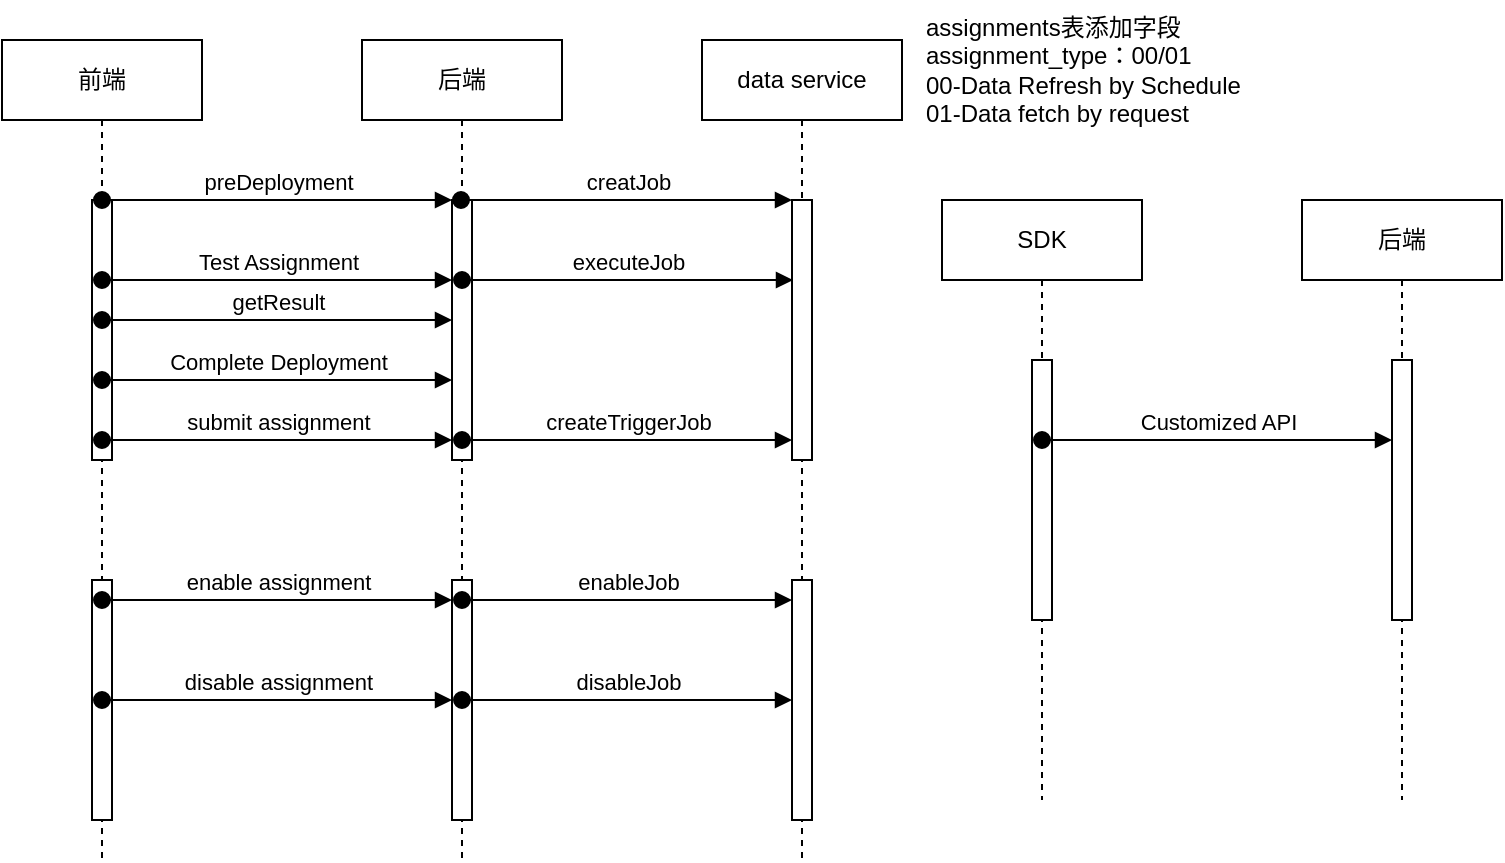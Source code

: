<mxfile version="21.5.0" type="github">
  <diagram name="Page-1" id="7QetwW7pCA-he-E6Pq1_">
    <mxGraphModel dx="954" dy="538" grid="1" gridSize="10" guides="1" tooltips="1" connect="1" arrows="1" fold="1" page="1" pageScale="1" pageWidth="850" pageHeight="1100" math="0" shadow="0">
      <root>
        <mxCell id="0" />
        <mxCell id="1" parent="0" />
        <mxCell id="NZYSf9MTEoQ4en8vfmwZ-1" value="前端" style="shape=umlLifeline;perimeter=lifelinePerimeter;whiteSpace=wrap;html=1;container=1;dropTarget=0;collapsible=0;recursiveResize=0;outlineConnect=0;portConstraint=eastwest;newEdgeStyle={&quot;edgeStyle&quot;:&quot;elbowEdgeStyle&quot;,&quot;elbow&quot;:&quot;vertical&quot;,&quot;curved&quot;:0,&quot;rounded&quot;:0};" vertex="1" parent="1">
          <mxGeometry x="130" y="70" width="100" height="410" as="geometry" />
        </mxCell>
        <mxCell id="NZYSf9MTEoQ4en8vfmwZ-6" value="" style="html=1;points=[];perimeter=orthogonalPerimeter;outlineConnect=0;targetShapes=umlLifeline;portConstraint=eastwest;newEdgeStyle={&quot;edgeStyle&quot;:&quot;elbowEdgeStyle&quot;,&quot;elbow&quot;:&quot;vertical&quot;,&quot;curved&quot;:0,&quot;rounded&quot;:0};" vertex="1" parent="NZYSf9MTEoQ4en8vfmwZ-1">
          <mxGeometry x="45" y="80" width="10" height="130" as="geometry" />
        </mxCell>
        <mxCell id="NZYSf9MTEoQ4en8vfmwZ-32" value="" style="html=1;points=[];perimeter=orthogonalPerimeter;outlineConnect=0;targetShapes=umlLifeline;portConstraint=eastwest;newEdgeStyle={&quot;edgeStyle&quot;:&quot;elbowEdgeStyle&quot;,&quot;elbow&quot;:&quot;vertical&quot;,&quot;curved&quot;:0,&quot;rounded&quot;:0};" vertex="1" parent="NZYSf9MTEoQ4en8vfmwZ-1">
          <mxGeometry x="45" y="270" width="10" height="120" as="geometry" />
        </mxCell>
        <mxCell id="NZYSf9MTEoQ4en8vfmwZ-2" value="后端" style="shape=umlLifeline;perimeter=lifelinePerimeter;whiteSpace=wrap;html=1;container=1;dropTarget=0;collapsible=0;recursiveResize=0;outlineConnect=0;portConstraint=eastwest;newEdgeStyle={&quot;edgeStyle&quot;:&quot;elbowEdgeStyle&quot;,&quot;elbow&quot;:&quot;vertical&quot;,&quot;curved&quot;:0,&quot;rounded&quot;:0};" vertex="1" parent="1">
          <mxGeometry x="310" y="70" width="100" height="410" as="geometry" />
        </mxCell>
        <mxCell id="NZYSf9MTEoQ4en8vfmwZ-10" value="" style="html=1;points=[];perimeter=orthogonalPerimeter;outlineConnect=0;targetShapes=umlLifeline;portConstraint=eastwest;newEdgeStyle={&quot;edgeStyle&quot;:&quot;elbowEdgeStyle&quot;,&quot;elbow&quot;:&quot;vertical&quot;,&quot;curved&quot;:0,&quot;rounded&quot;:0};" vertex="1" parent="NZYSf9MTEoQ4en8vfmwZ-2">
          <mxGeometry x="45" y="80" width="10" height="130" as="geometry" />
        </mxCell>
        <mxCell id="NZYSf9MTEoQ4en8vfmwZ-46" value="" style="html=1;points=[];perimeter=orthogonalPerimeter;outlineConnect=0;targetShapes=umlLifeline;portConstraint=eastwest;newEdgeStyle={&quot;edgeStyle&quot;:&quot;elbowEdgeStyle&quot;,&quot;elbow&quot;:&quot;vertical&quot;,&quot;curved&quot;:0,&quot;rounded&quot;:0};" vertex="1" parent="NZYSf9MTEoQ4en8vfmwZ-2">
          <mxGeometry x="45" y="270" width="10" height="120" as="geometry" />
        </mxCell>
        <mxCell id="NZYSf9MTEoQ4en8vfmwZ-3" value="data service" style="shape=umlLifeline;perimeter=lifelinePerimeter;whiteSpace=wrap;html=1;container=1;dropTarget=0;collapsible=0;recursiveResize=0;outlineConnect=0;portConstraint=eastwest;newEdgeStyle={&quot;edgeStyle&quot;:&quot;elbowEdgeStyle&quot;,&quot;elbow&quot;:&quot;vertical&quot;,&quot;curved&quot;:0,&quot;rounded&quot;:0};" vertex="1" parent="1">
          <mxGeometry x="480" y="70" width="100" height="410" as="geometry" />
        </mxCell>
        <mxCell id="NZYSf9MTEoQ4en8vfmwZ-16" value="" style="html=1;points=[];perimeter=orthogonalPerimeter;outlineConnect=0;targetShapes=umlLifeline;portConstraint=eastwest;newEdgeStyle={&quot;edgeStyle&quot;:&quot;elbowEdgeStyle&quot;,&quot;elbow&quot;:&quot;vertical&quot;,&quot;curved&quot;:0,&quot;rounded&quot;:0};" vertex="1" parent="NZYSf9MTEoQ4en8vfmwZ-3">
          <mxGeometry x="45" y="80" width="10" height="130" as="geometry" />
        </mxCell>
        <mxCell id="NZYSf9MTEoQ4en8vfmwZ-47" value="" style="html=1;points=[];perimeter=orthogonalPerimeter;outlineConnect=0;targetShapes=umlLifeline;portConstraint=eastwest;newEdgeStyle={&quot;edgeStyle&quot;:&quot;elbowEdgeStyle&quot;,&quot;elbow&quot;:&quot;vertical&quot;,&quot;curved&quot;:0,&quot;rounded&quot;:0};" vertex="1" parent="NZYSf9MTEoQ4en8vfmwZ-3">
          <mxGeometry x="45" y="270" width="10" height="120" as="geometry" />
        </mxCell>
        <mxCell id="NZYSf9MTEoQ4en8vfmwZ-11" value="preDeployment" style="html=1;verticalAlign=bottom;startArrow=oval;endArrow=block;startSize=8;edgeStyle=elbowEdgeStyle;elbow=vertical;curved=0;rounded=0;" edge="1" target="NZYSf9MTEoQ4en8vfmwZ-10" parent="1">
          <mxGeometry relative="1" as="geometry">
            <mxPoint x="180" y="150" as="sourcePoint" />
          </mxGeometry>
        </mxCell>
        <mxCell id="NZYSf9MTEoQ4en8vfmwZ-12" value="Complete Deployment" style="html=1;verticalAlign=bottom;startArrow=oval;startFill=1;endArrow=block;startSize=8;edgeStyle=elbowEdgeStyle;elbow=vertical;curved=0;rounded=0;" edge="1" parent="1">
          <mxGeometry width="60" relative="1" as="geometry">
            <mxPoint x="180" y="240" as="sourcePoint" />
            <mxPoint x="355" y="240" as="targetPoint" />
          </mxGeometry>
        </mxCell>
        <mxCell id="NZYSf9MTEoQ4en8vfmwZ-13" value="creatJob" style="html=1;verticalAlign=bottom;startArrow=oval;startFill=1;endArrow=block;startSize=8;edgeStyle=elbowEdgeStyle;elbow=vertical;curved=0;rounded=0;" edge="1" parent="1">
          <mxGeometry width="60" relative="1" as="geometry">
            <mxPoint x="359.5" y="150" as="sourcePoint" />
            <mxPoint x="525" y="150" as="targetPoint" />
          </mxGeometry>
        </mxCell>
        <mxCell id="NZYSf9MTEoQ4en8vfmwZ-14" value="submit assignment" style="html=1;verticalAlign=bottom;startArrow=oval;startFill=1;endArrow=block;startSize=8;edgeStyle=elbowEdgeStyle;elbow=horizontal;curved=0;rounded=0;" edge="1" parent="1">
          <mxGeometry width="60" relative="1" as="geometry">
            <mxPoint x="180" y="270" as="sourcePoint" />
            <mxPoint x="355" y="270" as="targetPoint" />
          </mxGeometry>
        </mxCell>
        <mxCell id="NZYSf9MTEoQ4en8vfmwZ-15" value="createTriggerJob" style="html=1;verticalAlign=bottom;startArrow=oval;startFill=1;endArrow=block;startSize=8;edgeStyle=elbowEdgeStyle;elbow=vertical;curved=0;rounded=0;" edge="1" parent="1">
          <mxGeometry width="60" relative="1" as="geometry">
            <mxPoint x="360" y="270" as="sourcePoint" />
            <mxPoint x="525" y="270" as="targetPoint" />
          </mxGeometry>
        </mxCell>
        <mxCell id="NZYSf9MTEoQ4en8vfmwZ-17" value="Test Assignment" style="html=1;verticalAlign=bottom;startArrow=oval;startFill=1;endArrow=block;startSize=8;edgeStyle=elbowEdgeStyle;elbow=vertical;curved=0;rounded=0;" edge="1" parent="1">
          <mxGeometry width="60" relative="1" as="geometry">
            <mxPoint x="180" y="190" as="sourcePoint" />
            <mxPoint x="355" y="190" as="targetPoint" />
          </mxGeometry>
        </mxCell>
        <mxCell id="NZYSf9MTEoQ4en8vfmwZ-18" value="executeJob" style="html=1;verticalAlign=bottom;startArrow=oval;startFill=1;endArrow=block;startSize=8;edgeStyle=elbowEdgeStyle;elbow=vertical;curved=0;rounded=0;" edge="1" parent="1">
          <mxGeometry width="60" relative="1" as="geometry">
            <mxPoint x="360" y="190" as="sourcePoint" />
            <mxPoint x="525.5" y="190" as="targetPoint" />
          </mxGeometry>
        </mxCell>
        <mxCell id="NZYSf9MTEoQ4en8vfmwZ-19" value="SDK" style="shape=umlLifeline;perimeter=lifelinePerimeter;whiteSpace=wrap;html=1;container=1;dropTarget=0;collapsible=0;recursiveResize=0;outlineConnect=0;portConstraint=eastwest;newEdgeStyle={&quot;edgeStyle&quot;:&quot;elbowEdgeStyle&quot;,&quot;elbow&quot;:&quot;vertical&quot;,&quot;curved&quot;:0,&quot;rounded&quot;:0};" vertex="1" parent="1">
          <mxGeometry x="600" y="150" width="100" height="300" as="geometry" />
        </mxCell>
        <mxCell id="NZYSf9MTEoQ4en8vfmwZ-20" value="" style="html=1;points=[];perimeter=orthogonalPerimeter;outlineConnect=0;targetShapes=umlLifeline;portConstraint=eastwest;newEdgeStyle={&quot;edgeStyle&quot;:&quot;elbowEdgeStyle&quot;,&quot;elbow&quot;:&quot;vertical&quot;,&quot;curved&quot;:0,&quot;rounded&quot;:0};" vertex="1" parent="NZYSf9MTEoQ4en8vfmwZ-19">
          <mxGeometry x="45" y="80" width="10" height="130" as="geometry" />
        </mxCell>
        <mxCell id="NZYSf9MTEoQ4en8vfmwZ-21" value="后端" style="shape=umlLifeline;perimeter=lifelinePerimeter;whiteSpace=wrap;html=1;container=1;dropTarget=0;collapsible=0;recursiveResize=0;outlineConnect=0;portConstraint=eastwest;newEdgeStyle={&quot;edgeStyle&quot;:&quot;elbowEdgeStyle&quot;,&quot;elbow&quot;:&quot;vertical&quot;,&quot;curved&quot;:0,&quot;rounded&quot;:0};" vertex="1" parent="1">
          <mxGeometry x="780" y="150" width="100" height="300" as="geometry" />
        </mxCell>
        <mxCell id="NZYSf9MTEoQ4en8vfmwZ-22" value="" style="html=1;points=[];perimeter=orthogonalPerimeter;outlineConnect=0;targetShapes=umlLifeline;portConstraint=eastwest;newEdgeStyle={&quot;edgeStyle&quot;:&quot;elbowEdgeStyle&quot;,&quot;elbow&quot;:&quot;vertical&quot;,&quot;curved&quot;:0,&quot;rounded&quot;:0};" vertex="1" parent="NZYSf9MTEoQ4en8vfmwZ-21">
          <mxGeometry x="45" y="80" width="10" height="130" as="geometry" />
        </mxCell>
        <mxCell id="NZYSf9MTEoQ4en8vfmwZ-30" value="Customized API" style="html=1;verticalAlign=bottom;startArrow=oval;startFill=1;endArrow=block;startSize=8;edgeStyle=elbowEdgeStyle;elbow=vertical;curved=0;rounded=0;" edge="1" parent="1">
          <mxGeometry width="60" relative="1" as="geometry">
            <mxPoint x="650" y="270" as="sourcePoint" />
            <mxPoint x="825" y="270" as="targetPoint" />
          </mxGeometry>
        </mxCell>
        <mxCell id="NZYSf9MTEoQ4en8vfmwZ-48" value="enable assignment" style="html=1;verticalAlign=bottom;startArrow=oval;startFill=1;endArrow=block;startSize=8;edgeStyle=elbowEdgeStyle;elbow=horizontal;curved=0;rounded=0;" edge="1" parent="1">
          <mxGeometry width="60" relative="1" as="geometry">
            <mxPoint x="180" y="350" as="sourcePoint" />
            <mxPoint x="355" y="350" as="targetPoint" />
          </mxGeometry>
        </mxCell>
        <mxCell id="NZYSf9MTEoQ4en8vfmwZ-49" value="disable assignment" style="html=1;verticalAlign=bottom;startArrow=oval;startFill=1;endArrow=block;startSize=8;edgeStyle=elbowEdgeStyle;elbow=horizontal;curved=0;rounded=0;" edge="1" parent="1">
          <mxGeometry width="60" relative="1" as="geometry">
            <mxPoint x="180" y="400" as="sourcePoint" />
            <mxPoint x="355" y="400" as="targetPoint" />
          </mxGeometry>
        </mxCell>
        <mxCell id="NZYSf9MTEoQ4en8vfmwZ-52" value="enableJob" style="html=1;verticalAlign=bottom;startArrow=oval;startFill=1;endArrow=block;startSize=8;edgeStyle=elbowEdgeStyle;elbow=vertical;curved=0;rounded=0;" edge="1" parent="1">
          <mxGeometry width="60" relative="1" as="geometry">
            <mxPoint x="360" y="350" as="sourcePoint" />
            <mxPoint x="525" y="350" as="targetPoint" />
          </mxGeometry>
        </mxCell>
        <mxCell id="NZYSf9MTEoQ4en8vfmwZ-53" value="disableJob" style="html=1;verticalAlign=bottom;startArrow=oval;startFill=1;endArrow=block;startSize=8;edgeStyle=elbowEdgeStyle;elbow=vertical;curved=0;rounded=0;" edge="1" parent="1">
          <mxGeometry width="60" relative="1" as="geometry">
            <mxPoint x="360" y="400" as="sourcePoint" />
            <mxPoint x="525" y="400" as="targetPoint" />
          </mxGeometry>
        </mxCell>
        <mxCell id="NZYSf9MTEoQ4en8vfmwZ-54" value="assignments表添加字段&lt;br&gt;assignment_type：00/01&lt;br&gt;00-Data Refresh by Schedule&lt;br&gt;01-Data fetch by request" style="text;html=1;align=left;verticalAlign=middle;resizable=0;points=[];autosize=1;strokeColor=none;fillColor=none;" vertex="1" parent="1">
          <mxGeometry x="590" y="50" width="180" height="70" as="geometry" />
        </mxCell>
        <mxCell id="NZYSf9MTEoQ4en8vfmwZ-55" value="getResult" style="html=1;verticalAlign=bottom;startArrow=oval;startFill=1;endArrow=block;startSize=8;edgeStyle=elbowEdgeStyle;elbow=vertical;curved=0;rounded=0;" edge="1" parent="1">
          <mxGeometry width="60" relative="1" as="geometry">
            <mxPoint x="180" y="210" as="sourcePoint" />
            <mxPoint x="355" y="210" as="targetPoint" />
          </mxGeometry>
        </mxCell>
      </root>
    </mxGraphModel>
  </diagram>
</mxfile>
